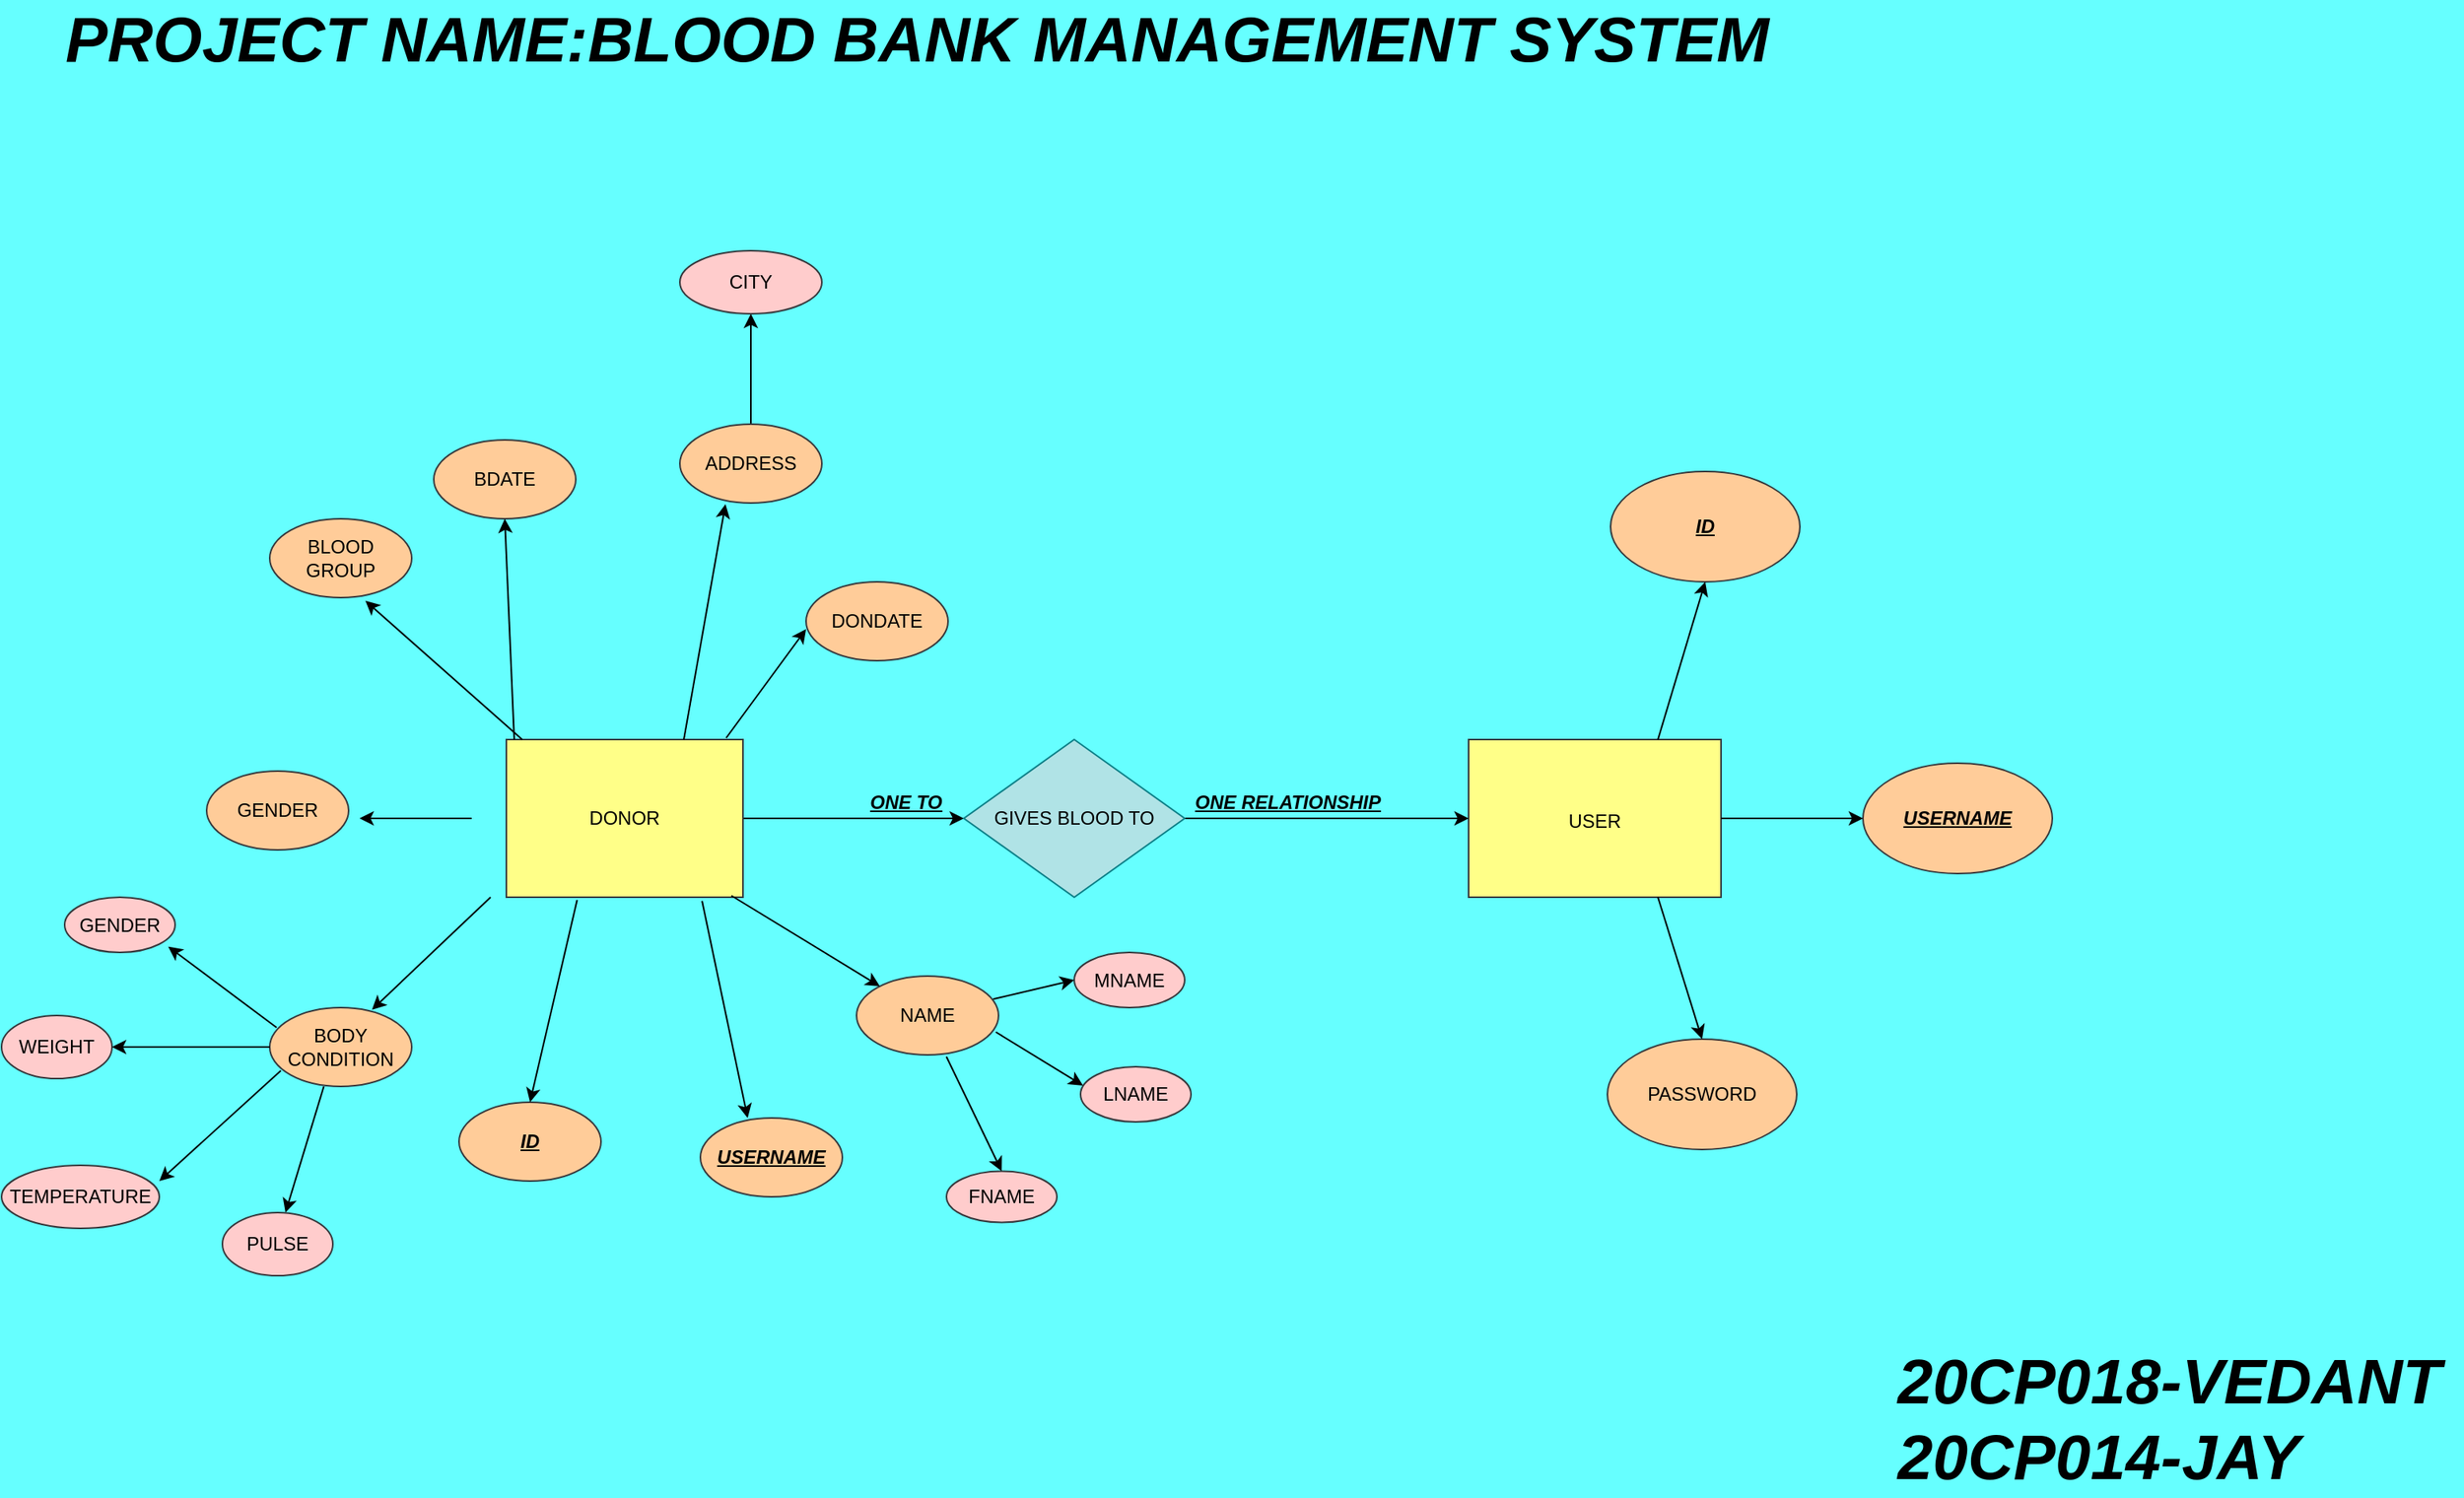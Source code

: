 <mxfile version="17.1.0" type="google"><diagram id="R2lEEEUBdFMjLlhIrx00" name="Page-1"><mxGraphModel grid="1" gridSize="10" guides="1" tooltips="1" connect="1" arrows="1" page="0" fold="1" pageScale="1" pageWidth="850" pageHeight="1100" background="#66FFFF" math="0" shadow="0" extFonts="Permanent Marker^https://fonts.googleapis.com/css?family=Permanent+Marker"><root><mxCell id="0"/><mxCell id="1" parent="0"/><mxCell id="k7zovnMm1C1CHgaGZhC_-3" value="USER&lt;font size=&quot;3&quot;&gt;&lt;br&gt;&lt;/font&gt;" style="rounded=0;whiteSpace=wrap;html=1;fillColor=#ffff88;strokeColor=#36393d;" parent="1" vertex="1"><mxGeometry x="680" y="160" width="160" height="100" as="geometry"/></mxCell><mxCell id="k7zovnMm1C1CHgaGZhC_-12" style="edgeStyle=orthogonalEdgeStyle;rounded=0;orthogonalLoop=1;jettySize=auto;html=1;exitX=1;exitY=0.5;exitDx=0;exitDy=0;entryX=0;entryY=0.5;entryDx=0;entryDy=0;" parent="1" source="k7zovnMm1C1CHgaGZhC_-4" target="k7zovnMm1C1CHgaGZhC_-8" edge="1"><mxGeometry relative="1" as="geometry"/></mxCell><mxCell id="k7zovnMm1C1CHgaGZhC_-39" style="edgeStyle=orthogonalEdgeStyle;rounded=0;orthogonalLoop=1;jettySize=auto;html=1;exitX=0;exitY=0.5;exitDx=0;exitDy=0;entryX=0.988;entryY=0.6;entryDx=0;entryDy=0;entryPerimeter=0;fontSize=12;" parent="1" edge="1"><mxGeometry relative="1" as="geometry"><mxPoint x="48.0" y="210" as="sourcePoint"/><mxPoint x="-23.08" y="210" as="targetPoint"/></mxGeometry></mxCell><mxCell id="k7zovnMm1C1CHgaGZhC_-4" value="DONOR" style="rounded=0;whiteSpace=wrap;html=1;fillColor=#ffff88;strokeColor=#36393d;" parent="1" vertex="1"><mxGeometry x="70" y="160" width="150" height="100" as="geometry"/></mxCell><mxCell id="k7zovnMm1C1CHgaGZhC_-13" style="edgeStyle=orthogonalEdgeStyle;rounded=0;orthogonalLoop=1;jettySize=auto;html=1;exitX=1;exitY=0.5;exitDx=0;exitDy=0;entryX=0;entryY=0.5;entryDx=0;entryDy=0;" parent="1" source="k7zovnMm1C1CHgaGZhC_-8" target="k7zovnMm1C1CHgaGZhC_-3" edge="1"><mxGeometry relative="1" as="geometry"/></mxCell><mxCell id="k7zovnMm1C1CHgaGZhC_-8" value="GIVES BLOOD TO" style="rhombus;whiteSpace=wrap;html=1;fillColor=#b0e3e6;strokeColor=#0e8088;" parent="1" vertex="1"><mxGeometry x="360" y="160" width="140" height="100" as="geometry"/></mxCell><mxCell id="k7zovnMm1C1CHgaGZhC_-11" value="&lt;u&gt;&lt;i&gt;&lt;b&gt;ID&lt;/b&gt;&lt;/i&gt;&lt;/u&gt;" style="ellipse;whiteSpace=wrap;html=1;fillColor=#ffcc99;strokeColor=#36393d;" parent="1" vertex="1"><mxGeometry x="40" y="390" width="90" height="50" as="geometry"/></mxCell><mxCell id="k7zovnMm1C1CHgaGZhC_-14" value="BODY CONDITION" style="ellipse;whiteSpace=wrap;html=1;fillColor=#ffcc99;strokeColor=#36393d;" parent="1" vertex="1"><mxGeometry x="-80" y="330" width="90" height="50" as="geometry"/></mxCell><mxCell id="k7zovnMm1C1CHgaGZhC_-15" value="DONDATE" style="ellipse;whiteSpace=wrap;html=1;fillColor=#ffcc99;strokeColor=#36393d;" parent="1" vertex="1"><mxGeometry x="260" y="60" width="90" height="50" as="geometry"/></mxCell><mxCell id="k7zovnMm1C1CHgaGZhC_-29" style="edgeStyle=orthogonalEdgeStyle;rounded=0;orthogonalLoop=1;jettySize=auto;html=1;exitX=0.5;exitY=0;exitDx=0;exitDy=0;entryX=0.5;entryY=1;entryDx=0;entryDy=0;" parent="1" source="k7zovnMm1C1CHgaGZhC_-16" target="k7zovnMm1C1CHgaGZhC_-27" edge="1"><mxGeometry relative="1" as="geometry"/></mxCell><mxCell id="k7zovnMm1C1CHgaGZhC_-16" value="ADDRESS" style="ellipse;whiteSpace=wrap;html=1;fillColor=#ffcc99;strokeColor=#36393d;" parent="1" vertex="1"><mxGeometry x="180" y="-40" width="90" height="50" as="geometry"/></mxCell><mxCell id="k7zovnMm1C1CHgaGZhC_-17" value="BDATE" style="ellipse;whiteSpace=wrap;html=1;fillColor=#ffcc99;strokeColor=#36393d;" parent="1" vertex="1"><mxGeometry x="24" y="-30" width="90" height="50" as="geometry"/></mxCell><mxCell id="k7zovnMm1C1CHgaGZhC_-18" value="BLOOD GROUP" style="ellipse;whiteSpace=wrap;html=1;fillColor=#ffcc99;strokeColor=#36393d;" parent="1" vertex="1"><mxGeometry x="-80" y="20" width="90" height="50" as="geometry"/></mxCell><mxCell id="k7zovnMm1C1CHgaGZhC_-19" value="GENDER" style="ellipse;whiteSpace=wrap;html=1;fillColor=#ffcc99;strokeColor=#36393d;" parent="1" vertex="1"><mxGeometry x="-120" y="180" width="90" height="50" as="geometry"/></mxCell><mxCell id="k7zovnMm1C1CHgaGZhC_-20" value="&lt;b&gt;&lt;i&gt;&lt;u&gt;USERNAME&lt;/u&gt;&lt;/i&gt;&lt;/b&gt;" style="ellipse;whiteSpace=wrap;html=1;fillColor=#ffcc99;strokeColor=#36393d;" parent="1" vertex="1"><mxGeometry x="193" y="400" width="90" height="50" as="geometry"/></mxCell><mxCell id="k7zovnMm1C1CHgaGZhC_-23" value="&lt;b&gt;&lt;i&gt;&lt;u&gt;ID&lt;/u&gt;&lt;/i&gt;&lt;/b&gt;" style="ellipse;whiteSpace=wrap;html=1;fillColor=#ffcc99;strokeColor=#36393d;" parent="1" vertex="1"><mxGeometry x="770" y="-10" width="120" height="70" as="geometry"/></mxCell><mxCell id="k7zovnMm1C1CHgaGZhC_-24" value="&lt;i&gt;&lt;u&gt;&lt;b&gt;USERNAME&lt;/b&gt;&lt;/u&gt;&lt;/i&gt;" style="ellipse;whiteSpace=wrap;html=1;fillColor=#ffcc99;strokeColor=#36393d;" parent="1" vertex="1"><mxGeometry x="930" y="175" width="120" height="70" as="geometry"/></mxCell><mxCell id="k7zovnMm1C1CHgaGZhC_-25" value="PASSWORD" style="ellipse;whiteSpace=wrap;html=1;fillColor=#ffcc99;strokeColor=#36393d;" parent="1" vertex="1"><mxGeometry x="768" y="350" width="120" height="70" as="geometry"/></mxCell><mxCell id="k7zovnMm1C1CHgaGZhC_-27" value="CITY" style="ellipse;whiteSpace=wrap;html=1;fillColor=#ffcccc;strokeColor=#36393d;" parent="1" vertex="1"><mxGeometry x="180" y="-150" width="90" height="40" as="geometry"/></mxCell><mxCell id="k7zovnMm1C1CHgaGZhC_-30" value="NAME" style="ellipse;whiteSpace=wrap;html=1;fillColor=#ffcc99;strokeColor=#36393d;" parent="1" vertex="1"><mxGeometry x="292" y="310" width="90" height="50" as="geometry"/></mxCell><mxCell id="k7zovnMm1C1CHgaGZhC_-32" value="" style="endArrow=classic;html=1;rounded=0;fontSize=12;exitX=0.929;exitY=-0.01;exitDx=0;exitDy=0;exitPerimeter=0;" parent="1" source="k7zovnMm1C1CHgaGZhC_-4" edge="1"><mxGeometry width="50" height="50" relative="1" as="geometry"><mxPoint x="210" y="140" as="sourcePoint"/><mxPoint x="260" y="90" as="targetPoint"/></mxGeometry></mxCell><mxCell id="k7zovnMm1C1CHgaGZhC_-33" value="" style="endArrow=classic;html=1;rounded=0;fontSize=12;entryX=0.321;entryY=1.014;entryDx=0;entryDy=0;entryPerimeter=0;exitX=0.75;exitY=0;exitDx=0;exitDy=0;" parent="1" source="k7zovnMm1C1CHgaGZhC_-4" target="k7zovnMm1C1CHgaGZhC_-16" edge="1"><mxGeometry width="50" height="50" relative="1" as="geometry"><mxPoint x="150" y="130" as="sourcePoint"/><mxPoint x="200" y="80" as="targetPoint"/></mxGeometry></mxCell><mxCell id="k7zovnMm1C1CHgaGZhC_-34" value="" style="endArrow=classic;html=1;rounded=0;fontSize=12;entryX=0.5;entryY=1;entryDx=0;entryDy=0;" parent="1" target="k7zovnMm1C1CHgaGZhC_-17" edge="1"><mxGeometry width="50" height="50" relative="1" as="geometry"><mxPoint x="75" y="160" as="sourcePoint"/><mxPoint x="110" y="60" as="targetPoint"/></mxGeometry></mxCell><mxCell id="k7zovnMm1C1CHgaGZhC_-35" value="" style="endArrow=classic;html=1;rounded=0;fontSize=12;entryX=0.674;entryY=1.041;entryDx=0;entryDy=0;entryPerimeter=0;exitX=0.067;exitY=0;exitDx=0;exitDy=0;exitPerimeter=0;" parent="1" source="k7zovnMm1C1CHgaGZhC_-4" target="k7zovnMm1C1CHgaGZhC_-18" edge="1"><mxGeometry width="50" height="50" relative="1" as="geometry"><mxPoint x="-30" y="130" as="sourcePoint"/><mxPoint x="20" y="80" as="targetPoint"/></mxGeometry></mxCell><mxCell id="k7zovnMm1C1CHgaGZhC_-40" value="" style="endArrow=classic;html=1;rounded=0;fontSize=12;exitX=0.951;exitY=0.99;exitDx=0;exitDy=0;exitPerimeter=0;" parent="1" source="k7zovnMm1C1CHgaGZhC_-4" target="k7zovnMm1C1CHgaGZhC_-30" edge="1"><mxGeometry width="50" height="50" relative="1" as="geometry"><mxPoint x="150" y="330" as="sourcePoint"/><mxPoint x="200" y="280" as="targetPoint"/></mxGeometry></mxCell><mxCell id="k7zovnMm1C1CHgaGZhC_-41" value="" style="endArrow=classic;html=1;rounded=0;fontSize=12;entryX=0.333;entryY=0;entryDx=0;entryDy=0;entryPerimeter=0;exitX=0.827;exitY=1.024;exitDx=0;exitDy=0;exitPerimeter=0;" parent="1" source="k7zovnMm1C1CHgaGZhC_-4" target="k7zovnMm1C1CHgaGZhC_-20" edge="1"><mxGeometry width="50" height="50" relative="1" as="geometry"><mxPoint x="150" y="270" as="sourcePoint"/><mxPoint x="200" y="280" as="targetPoint"/></mxGeometry></mxCell><mxCell id="k7zovnMm1C1CHgaGZhC_-44" value="" style="endArrow=classic;html=1;rounded=0;fontSize=12;entryX=0.5;entryY=0;entryDx=0;entryDy=0;exitX=0.299;exitY=1.017;exitDx=0;exitDy=0;exitPerimeter=0;" parent="1" source="k7zovnMm1C1CHgaGZhC_-4" target="k7zovnMm1C1CHgaGZhC_-11" edge="1"><mxGeometry width="50" height="50" relative="1" as="geometry"><mxPoint x="70" y="340" as="sourcePoint"/><mxPoint x="120" y="290" as="targetPoint"/></mxGeometry></mxCell><mxCell id="k7zovnMm1C1CHgaGZhC_-45" value="" style="endArrow=classic;html=1;rounded=0;fontSize=12;entryX=0.72;entryY=0.028;entryDx=0;entryDy=0;entryPerimeter=0;" parent="1" target="k7zovnMm1C1CHgaGZhC_-14" edge="1"><mxGeometry width="50" height="50" relative="1" as="geometry"><mxPoint x="60" y="260" as="sourcePoint"/><mxPoint x="40" y="270" as="targetPoint"/></mxGeometry></mxCell><mxCell id="k7zovnMm1C1CHgaGZhC_-47" value="GENDER" style="ellipse;whiteSpace=wrap;html=1;fontSize=12;fillColor=#ffcccc;strokeColor=#36393d;" parent="1" vertex="1"><mxGeometry x="-210" y="260" width="70" height="35" as="geometry"/></mxCell><mxCell id="k7zovnMm1C1CHgaGZhC_-48" value="WEIGHT" style="ellipse;whiteSpace=wrap;html=1;fillColor=#ffcccc;strokeColor=#36393d;" parent="1" vertex="1"><mxGeometry x="-250" y="335" width="70" height="40" as="geometry"/></mxCell><mxCell id="k7zovnMm1C1CHgaGZhC_-49" value="TEMPERATURE" style="ellipse;whiteSpace=wrap;html=1;fillColor=#ffcccc;strokeColor=#36393d;" parent="1" vertex="1"><mxGeometry x="-250" y="430" width="100" height="40" as="geometry"/></mxCell><mxCell id="k7zovnMm1C1CHgaGZhC_-50" value="PULSE" style="ellipse;whiteSpace=wrap;html=1;fillColor=#ffcccc;strokeColor=#36393d;" parent="1" vertex="1"><mxGeometry x="-110" y="460" width="70" height="40" as="geometry"/></mxCell><mxCell id="k7zovnMm1C1CHgaGZhC_-51" value="" style="endArrow=classic;html=1;rounded=0;fontSize=12;exitX=0.048;exitY=0.253;exitDx=0;exitDy=0;entryX=0.938;entryY=0.895;entryDx=0;entryDy=0;entryPerimeter=0;exitPerimeter=0;" parent="1" source="k7zovnMm1C1CHgaGZhC_-14" target="k7zovnMm1C1CHgaGZhC_-47" edge="1"><mxGeometry width="50" height="50" relative="1" as="geometry"><mxPoint x="-225" y="390" as="sourcePoint"/><mxPoint x="-340" y="330" as="targetPoint"/></mxGeometry></mxCell><mxCell id="k7zovnMm1C1CHgaGZhC_-52" value="" style="endArrow=classic;html=1;rounded=0;fontSize=12;exitX=0;exitY=0.5;exitDx=0;exitDy=0;entryX=1;entryY=0.5;entryDx=0;entryDy=0;" parent="1" source="k7zovnMm1C1CHgaGZhC_-14" target="k7zovnMm1C1CHgaGZhC_-48" edge="1"><mxGeometry width="50" height="50" relative="1" as="geometry"><mxPoint x="-190" y="400" as="sourcePoint"/><mxPoint x="-400" y="280" as="targetPoint"/></mxGeometry></mxCell><mxCell id="k7zovnMm1C1CHgaGZhC_-53" value="" style="endArrow=classic;html=1;rounded=0;fontSize=12;exitX=0.078;exitY=0.8;exitDx=0;exitDy=0;exitPerimeter=0;entryX=1;entryY=0.25;entryDx=0;entryDy=0;entryPerimeter=0;" parent="1" source="k7zovnMm1C1CHgaGZhC_-14" target="k7zovnMm1C1CHgaGZhC_-49" edge="1"><mxGeometry width="50" height="50" relative="1" as="geometry"><mxPoint x="-250" y="290" as="sourcePoint"/><mxPoint x="-300" y="390" as="targetPoint"/></mxGeometry></mxCell><mxCell id="k7zovnMm1C1CHgaGZhC_-54" value="" style="endArrow=classic;html=1;rounded=0;fontSize=12;exitX=0.381;exitY=1;exitDx=0;exitDy=0;exitPerimeter=0;entryX=0.571;entryY=0;entryDx=0;entryDy=0;entryPerimeter=0;" parent="1" source="k7zovnMm1C1CHgaGZhC_-14" target="k7zovnMm1C1CHgaGZhC_-50" edge="1"><mxGeometry width="50" height="50" relative="1" as="geometry"><mxPoint x="-190" y="400" as="sourcePoint"/><mxPoint x="-300" y="420" as="targetPoint"/></mxGeometry></mxCell><mxCell id="k7zovnMm1C1CHgaGZhC_-55" value="MNAME" style="ellipse;whiteSpace=wrap;html=1;fontSize=12;fillColor=#ffcccc;strokeColor=#36393d;" parent="1" vertex="1"><mxGeometry x="430" y="295" width="70" height="35" as="geometry"/></mxCell><mxCell id="k7zovnMm1C1CHgaGZhC_-56" value="LNAME" style="ellipse;whiteSpace=wrap;html=1;fontSize=12;fillColor=#ffcccc;strokeColor=#36393d;" parent="1" vertex="1"><mxGeometry x="434" y="367.5" width="70" height="35" as="geometry"/></mxCell><mxCell id="k7zovnMm1C1CHgaGZhC_-57" value="FNAME" style="ellipse;whiteSpace=wrap;html=1;fontSize=12;fillColor=#ffcccc;strokeColor=#36393d;" parent="1" vertex="1"><mxGeometry x="349" y="433.75" width="70" height="32.5" as="geometry"/></mxCell><mxCell id="k7zovnMm1C1CHgaGZhC_-58" value="" style="endArrow=classic;html=1;rounded=0;fontSize=12;entryX=0.5;entryY=0;entryDx=0;entryDy=0;exitX=0.633;exitY=1.023;exitDx=0;exitDy=0;exitPerimeter=0;" parent="1" source="k7zovnMm1C1CHgaGZhC_-30" target="k7zovnMm1C1CHgaGZhC_-57" edge="1"><mxGeometry width="50" height="50" relative="1" as="geometry"><mxPoint x="250" y="380" as="sourcePoint"/><mxPoint x="300" y="330" as="targetPoint"/></mxGeometry></mxCell><mxCell id="k7zovnMm1C1CHgaGZhC_-59" value="" style="endArrow=classic;html=1;rounded=0;fontSize=12;entryX=0.022;entryY=0.341;entryDx=0;entryDy=0;entryPerimeter=0;exitX=0.981;exitY=0.71;exitDx=0;exitDy=0;exitPerimeter=0;" parent="1" source="k7zovnMm1C1CHgaGZhC_-30" target="k7zovnMm1C1CHgaGZhC_-56" edge="1"><mxGeometry width="50" height="50" relative="1" as="geometry"><mxPoint x="250" y="380" as="sourcePoint"/><mxPoint x="340" y="490" as="targetPoint"/></mxGeometry></mxCell><mxCell id="k7zovnMm1C1CHgaGZhC_-60" value="" style="endArrow=classic;html=1;rounded=0;fontSize=12;entryX=0;entryY=0.5;entryDx=0;entryDy=0;exitX=0.962;exitY=0.293;exitDx=0;exitDy=0;exitPerimeter=0;" parent="1" source="k7zovnMm1C1CHgaGZhC_-30" target="k7zovnMm1C1CHgaGZhC_-55" edge="1"><mxGeometry width="50" height="50" relative="1" as="geometry"><mxPoint x="250" y="380" as="sourcePoint"/><mxPoint x="300" y="330" as="targetPoint"/></mxGeometry></mxCell><mxCell id="k7zovnMm1C1CHgaGZhC_-61" value="" style="endArrow=classic;html=1;rounded=0;fontSize=12;entryX=0.5;entryY=1;entryDx=0;entryDy=0;" parent="1" target="k7zovnMm1C1CHgaGZhC_-23" edge="1"><mxGeometry width="50" height="50" relative="1" as="geometry"><mxPoint x="800" y="160" as="sourcePoint"/><mxPoint x="820" y="210" as="targetPoint"/></mxGeometry></mxCell><mxCell id="k7zovnMm1C1CHgaGZhC_-62" value="" style="endArrow=classic;html=1;rounded=0;fontSize=12;entryX=0;entryY=0.5;entryDx=0;entryDy=0;exitX=1;exitY=0.5;exitDx=0;exitDy=0;" parent="1" source="k7zovnMm1C1CHgaGZhC_-3" target="k7zovnMm1C1CHgaGZhC_-24" edge="1"><mxGeometry width="50" height="50" relative="1" as="geometry"><mxPoint x="740" y="260" as="sourcePoint"/><mxPoint x="790" y="210" as="targetPoint"/></mxGeometry></mxCell><mxCell id="k7zovnMm1C1CHgaGZhC_-63" value="" style="endArrow=classic;html=1;rounded=0;fontSize=12;entryX=0.5;entryY=0;entryDx=0;entryDy=0;exitX=0.75;exitY=1;exitDx=0;exitDy=0;" parent="1" source="k7zovnMm1C1CHgaGZhC_-3" target="k7zovnMm1C1CHgaGZhC_-25" edge="1"><mxGeometry width="50" height="50" relative="1" as="geometry"><mxPoint x="740" y="260" as="sourcePoint"/><mxPoint x="790" y="210" as="targetPoint"/></mxGeometry></mxCell><mxCell id="k7zovnMm1C1CHgaGZhC_-66" value="&lt;u&gt;&lt;i&gt;&lt;b&gt;ONE TO&lt;/b&gt;&lt;/i&gt;&lt;/u&gt;" style="text;html=1;align=center;verticalAlign=middle;resizable=0;points=[];autosize=1;strokeColor=none;fillColor=none;fontSize=12;" parent="1" vertex="1"><mxGeometry x="293" y="190" width="60" height="20" as="geometry"/></mxCell><mxCell id="k7zovnMm1C1CHgaGZhC_-67" value="&lt;b&gt;&lt;i&gt;&lt;u&gt;ONE RELATIONSHIP&lt;/u&gt;&lt;/i&gt;&lt;/b&gt;" style="text;html=1;align=center;verticalAlign=middle;resizable=0;points=[];autosize=1;strokeColor=none;fillColor=none;fontSize=12;" parent="1" vertex="1"><mxGeometry x="500" y="190" width="130" height="20" as="geometry"/></mxCell><mxCell id="k7zovnMm1C1CHgaGZhC_-68" value="&lt;b&gt;&lt;i&gt;&lt;font style=&quot;font-size: 40px&quot;&gt;PROJECT NAME:BLOOD BANK MANAGEMENT SYSTEM&lt;/font&gt;&lt;/i&gt;&lt;/b&gt;" style="text;html=1;align=center;verticalAlign=middle;resizable=0;points=[];autosize=1;strokeColor=none;fillColor=none;fontSize=12;" parent="1" vertex="1"><mxGeometry x="-220" y="-300" width="1100" height="30" as="geometry"/></mxCell><mxCell id="k7zovnMm1C1CHgaGZhC_-69" value="&lt;i&gt;&lt;b&gt;20CP018-VEDANT&lt;br&gt;20CP014-JAY&lt;/b&gt;&lt;/i&gt;" style="text;html=1;align=left;verticalAlign=middle;resizable=0;points=[];autosize=1;strokeColor=none;fillColor=none;fontSize=40;" parent="1" vertex="1"><mxGeometry x="950" y="540" width="360" height="100" as="geometry"/></mxCell></root></mxGraphModel></diagram></mxfile>